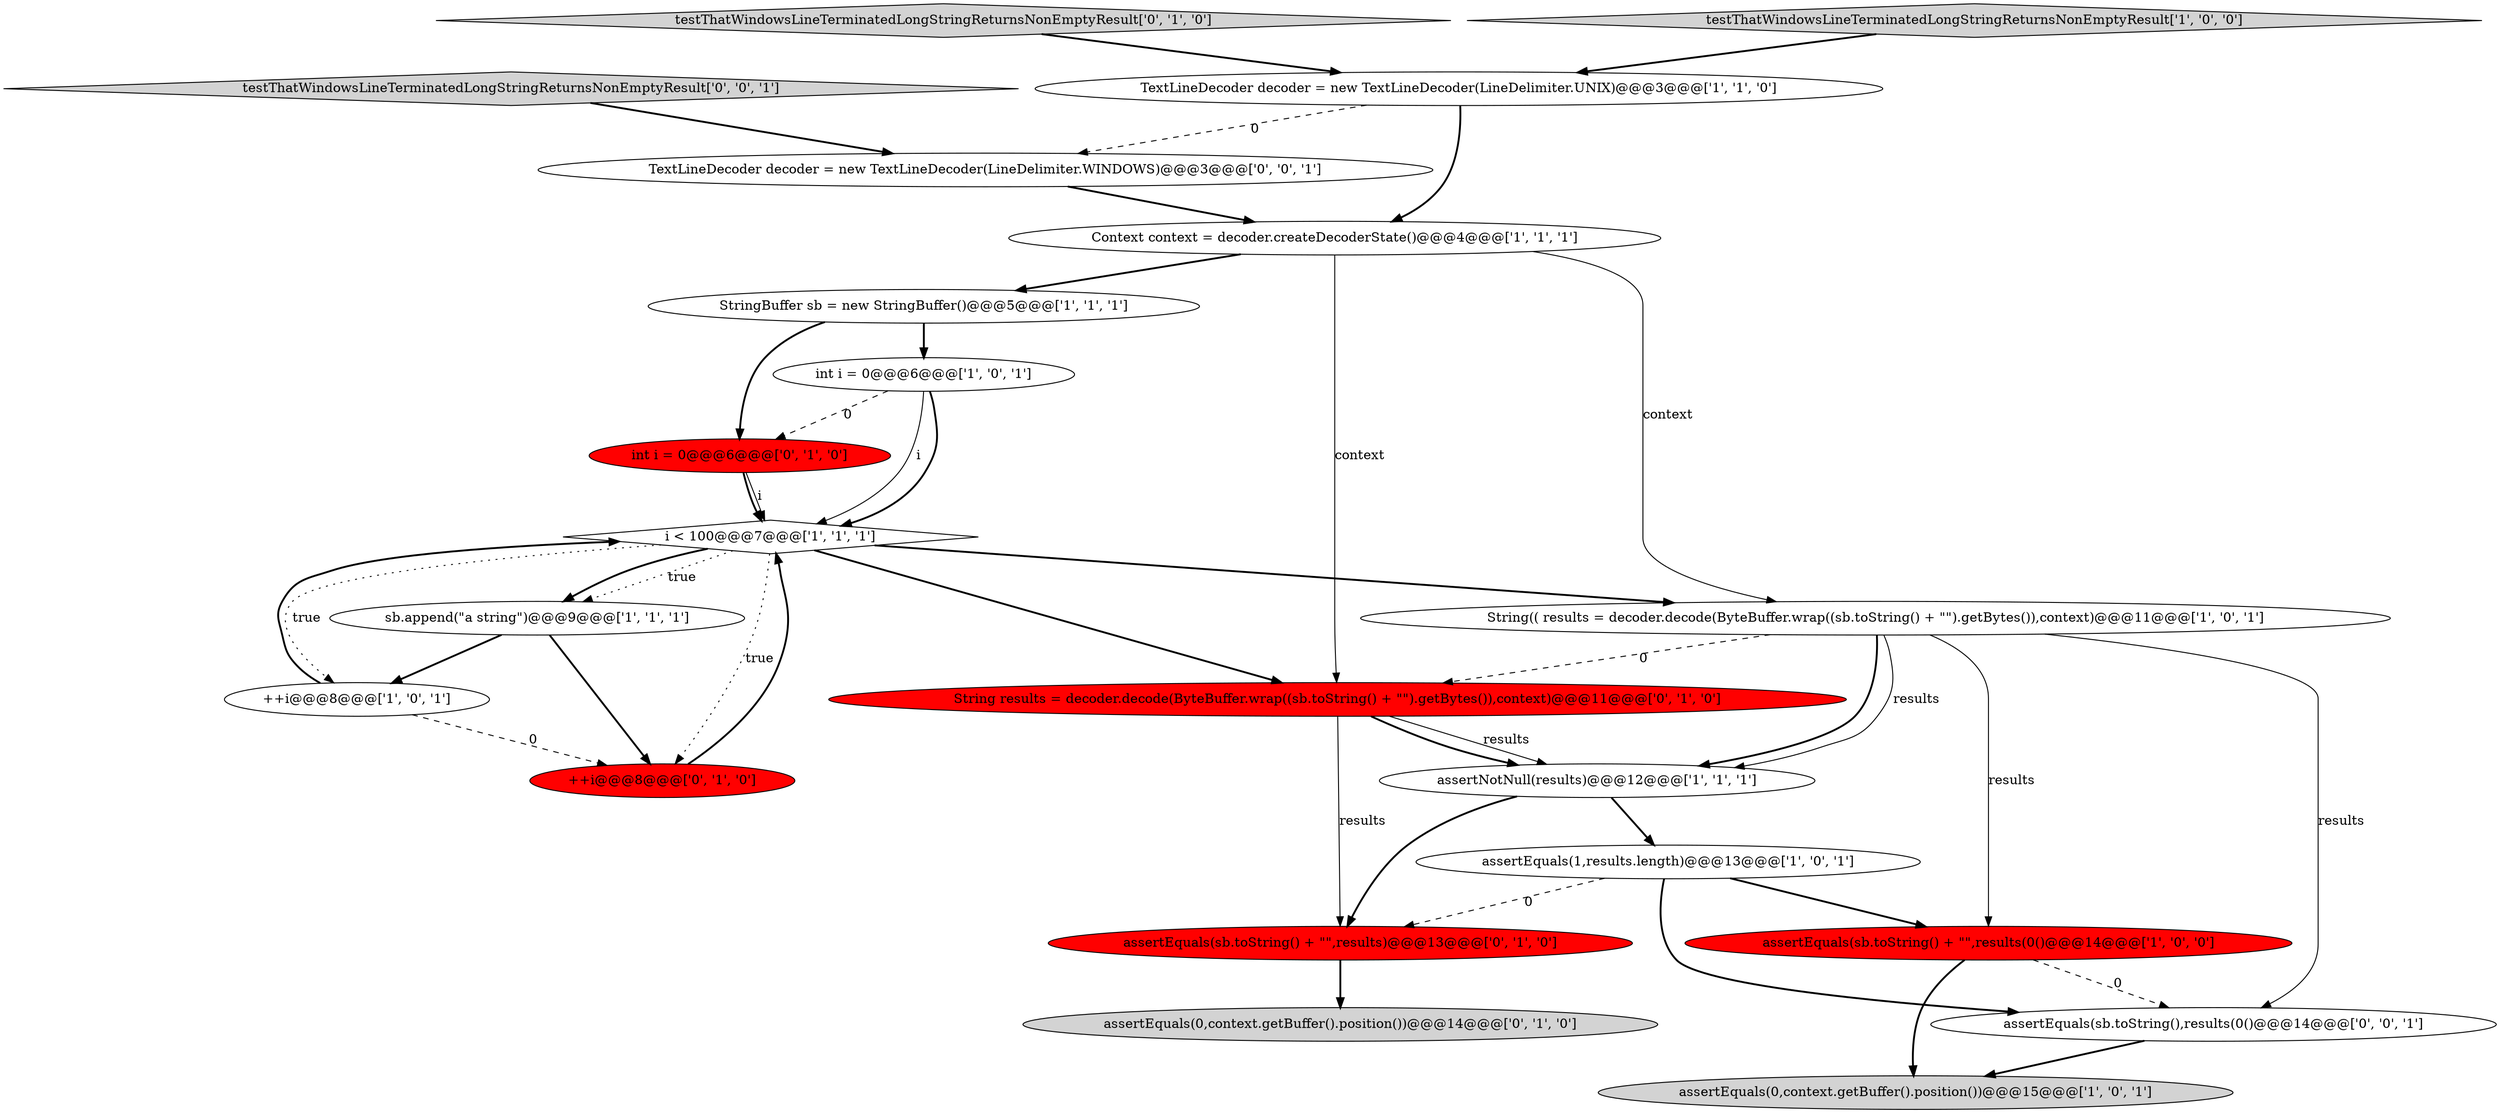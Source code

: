 digraph {
20 [style = filled, label = "testThatWindowsLineTerminatedLongStringReturnsNonEmptyResult['0', '0', '1']", fillcolor = lightgray, shape = diamond image = "AAA0AAABBB3BBB"];
8 [style = filled, label = "String(( results = decoder.decode(ByteBuffer.wrap((sb.toString() + \"\").getBytes()),context)@@@11@@@['1', '0', '1']", fillcolor = white, shape = ellipse image = "AAA0AAABBB1BBB"];
16 [style = filled, label = "assertEquals(0,context.getBuffer().position())@@@14@@@['0', '1', '0']", fillcolor = lightgray, shape = ellipse image = "AAA0AAABBB2BBB"];
18 [style = filled, label = "int i = 0@@@6@@@['0', '1', '0']", fillcolor = red, shape = ellipse image = "AAA1AAABBB2BBB"];
14 [style = filled, label = "assertEquals(sb.toString() + \"\",results)@@@13@@@['0', '1', '0']", fillcolor = red, shape = ellipse image = "AAA1AAABBB2BBB"];
13 [style = filled, label = "++i@@@8@@@['0', '1', '0']", fillcolor = red, shape = ellipse image = "AAA1AAABBB2BBB"];
2 [style = filled, label = "Context context = decoder.createDecoderState()@@@4@@@['1', '1', '1']", fillcolor = white, shape = ellipse image = "AAA0AAABBB1BBB"];
17 [style = filled, label = "testThatWindowsLineTerminatedLongStringReturnsNonEmptyResult['0', '1', '0']", fillcolor = lightgray, shape = diamond image = "AAA0AAABBB2BBB"];
3 [style = filled, label = "sb.append(\"a string\")@@@9@@@['1', '1', '1']", fillcolor = white, shape = ellipse image = "AAA0AAABBB1BBB"];
12 [style = filled, label = "assertEquals(sb.toString() + \"\",results(0()@@@14@@@['1', '0', '0']", fillcolor = red, shape = ellipse image = "AAA1AAABBB1BBB"];
0 [style = filled, label = "assertNotNull(results)@@@12@@@['1', '1', '1']", fillcolor = white, shape = ellipse image = "AAA0AAABBB1BBB"];
1 [style = filled, label = "assertEquals(1,results.length)@@@13@@@['1', '0', '1']", fillcolor = white, shape = ellipse image = "AAA0AAABBB1BBB"];
11 [style = filled, label = "int i = 0@@@6@@@['1', '0', '1']", fillcolor = white, shape = ellipse image = "AAA0AAABBB1BBB"];
15 [style = filled, label = "String results = decoder.decode(ByteBuffer.wrap((sb.toString() + \"\").getBytes()),context)@@@11@@@['0', '1', '0']", fillcolor = red, shape = ellipse image = "AAA1AAABBB2BBB"];
19 [style = filled, label = "assertEquals(sb.toString(),results(0()@@@14@@@['0', '0', '1']", fillcolor = white, shape = ellipse image = "AAA0AAABBB3BBB"];
21 [style = filled, label = "TextLineDecoder decoder = new TextLineDecoder(LineDelimiter.WINDOWS)@@@3@@@['0', '0', '1']", fillcolor = white, shape = ellipse image = "AAA0AAABBB3BBB"];
6 [style = filled, label = "StringBuffer sb = new StringBuffer()@@@5@@@['1', '1', '1']", fillcolor = white, shape = ellipse image = "AAA0AAABBB1BBB"];
9 [style = filled, label = "testThatWindowsLineTerminatedLongStringReturnsNonEmptyResult['1', '0', '0']", fillcolor = lightgray, shape = diamond image = "AAA0AAABBB1BBB"];
5 [style = filled, label = "++i@@@8@@@['1', '0', '1']", fillcolor = white, shape = ellipse image = "AAA0AAABBB1BBB"];
10 [style = filled, label = "TextLineDecoder decoder = new TextLineDecoder(LineDelimiter.UNIX)@@@3@@@['1', '1', '0']", fillcolor = white, shape = ellipse image = "AAA0AAABBB1BBB"];
7 [style = filled, label = "assertEquals(0,context.getBuffer().position())@@@15@@@['1', '0', '1']", fillcolor = lightgray, shape = ellipse image = "AAA0AAABBB1BBB"];
4 [style = filled, label = "i < 100@@@7@@@['1', '1', '1']", fillcolor = white, shape = diamond image = "AAA0AAABBB1BBB"];
5->13 [style = dashed, label="0"];
14->16 [style = bold, label=""];
17->10 [style = bold, label=""];
2->8 [style = solid, label="context"];
4->3 [style = bold, label=""];
15->14 [style = solid, label="results"];
4->5 [style = dotted, label="true"];
10->21 [style = dashed, label="0"];
11->4 [style = solid, label="i"];
1->14 [style = dashed, label="0"];
2->6 [style = bold, label=""];
6->18 [style = bold, label=""];
8->15 [style = dashed, label="0"];
11->4 [style = bold, label=""];
4->15 [style = bold, label=""];
9->10 [style = bold, label=""];
12->7 [style = bold, label=""];
21->2 [style = bold, label=""];
20->21 [style = bold, label=""];
8->0 [style = bold, label=""];
4->13 [style = dotted, label="true"];
15->0 [style = solid, label="results"];
3->5 [style = bold, label=""];
0->14 [style = bold, label=""];
4->3 [style = dotted, label="true"];
18->4 [style = bold, label=""];
8->12 [style = solid, label="results"];
12->19 [style = dashed, label="0"];
11->18 [style = dashed, label="0"];
0->1 [style = bold, label=""];
15->0 [style = bold, label=""];
6->11 [style = bold, label=""];
5->4 [style = bold, label=""];
8->0 [style = solid, label="results"];
8->19 [style = solid, label="results"];
1->12 [style = bold, label=""];
3->13 [style = bold, label=""];
4->8 [style = bold, label=""];
18->4 [style = solid, label="i"];
10->2 [style = bold, label=""];
1->19 [style = bold, label=""];
19->7 [style = bold, label=""];
2->15 [style = solid, label="context"];
13->4 [style = bold, label=""];
}
